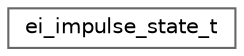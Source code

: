 digraph "Graphical Class Hierarchy"
{
 // LATEX_PDF_SIZE
  bgcolor="transparent";
  edge [fontname=Helvetica,fontsize=10,labelfontname=Helvetica,labelfontsize=10];
  node [fontname=Helvetica,fontsize=10,shape=box,height=0.2,width=0.4];
  rankdir="LR";
  Node0 [id="Node000000",label="ei_impulse_state_t",height=0.2,width=0.4,color="grey40", fillcolor="white", style="filled",URL="$classei__impulse__state__t.html",tooltip=" "];
}

